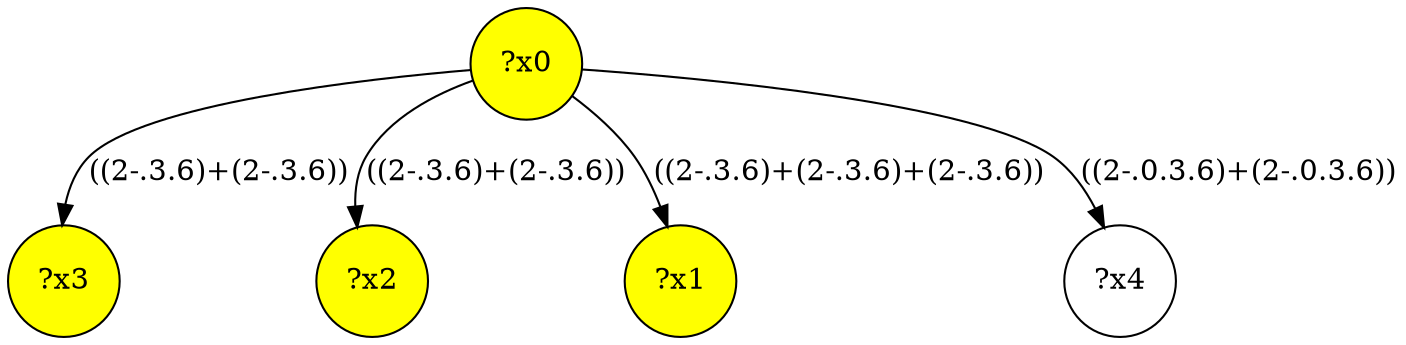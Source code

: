 digraph g {
	x3 [fillcolor="yellow", style="filled," shape=circle, label="?x3"];
	x2 [fillcolor="yellow", style="filled," shape=circle, label="?x2"];
	x0 [fillcolor="yellow", style="filled," shape=circle, label="?x0"];
	x1 [fillcolor="yellow", style="filled," shape=circle, label="?x1"];
	x0 -> x1 [label="((2-.3.6)+(2-.3.6)+(2-.3.6))"];
	x0 -> x2 [label="((2-.3.6)+(2-.3.6))"];
	x0 -> x3 [label="((2-.3.6)+(2-.3.6))"];
	x4 [shape=circle, label="?x4"];
	x0 -> x4 [label="((2-.0.3.6)+(2-.0.3.6))"];
}
